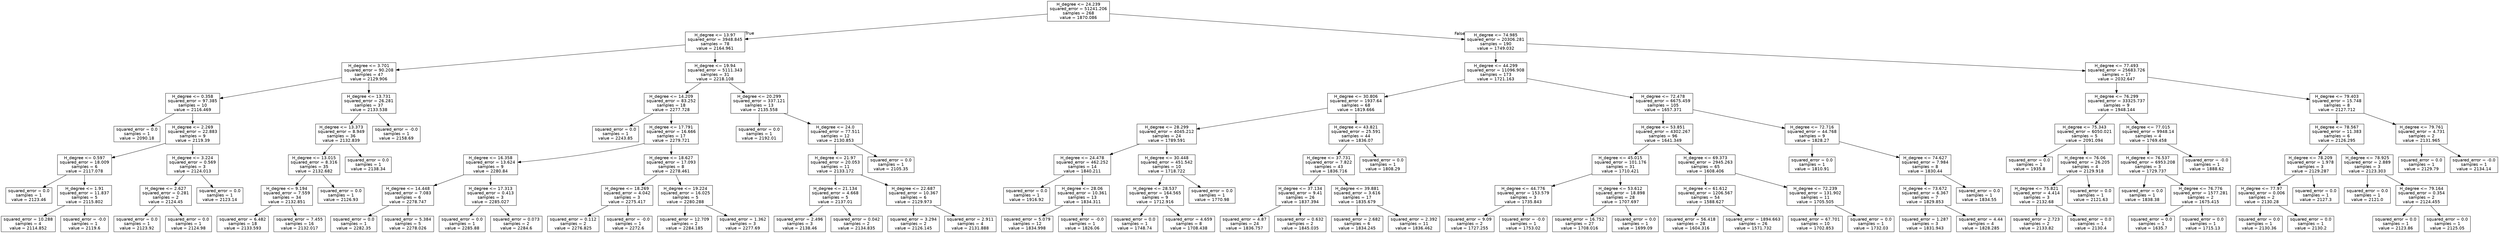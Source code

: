 digraph Tree {
node [shape=box, fontname="helvetica"] ;
edge [fontname="helvetica"] ;
0 [label="H_degree <= 24.239\nsquared_error = 51241.206\nsamples = 268\nvalue = 1870.086"] ;
1 [label="H_degree <= 13.97\nsquared_error = 3948.845\nsamples = 78\nvalue = 2164.961"] ;
0 -> 1 [labeldistance=2.5, labelangle=45, headlabel="True"] ;
2 [label="H_degree <= 3.701\nsquared_error = 90.208\nsamples = 47\nvalue = 2129.906"] ;
1 -> 2 ;
3 [label="H_degree <= 0.358\nsquared_error = 97.385\nsamples = 10\nvalue = 2116.469"] ;
2 -> 3 ;
4 [label="squared_error = 0.0\nsamples = 1\nvalue = 2090.18"] ;
3 -> 4 ;
5 [label="H_degree <= 2.269\nsquared_error = 22.883\nsamples = 9\nvalue = 2119.39"] ;
3 -> 5 ;
6 [label="H_degree <= 0.597\nsquared_error = 18.009\nsamples = 6\nvalue = 2117.078"] ;
5 -> 6 ;
7 [label="squared_error = 0.0\nsamples = 1\nvalue = 2123.46"] ;
6 -> 7 ;
8 [label="H_degree <= 1.91\nsquared_error = 11.837\nsamples = 5\nvalue = 2115.802"] ;
6 -> 8 ;
9 [label="squared_error = 10.288\nsamples = 4\nvalue = 2114.852"] ;
8 -> 9 ;
10 [label="squared_error = -0.0\nsamples = 1\nvalue = 2119.6"] ;
8 -> 10 ;
11 [label="H_degree <= 3.224\nsquared_error = 0.569\nsamples = 3\nvalue = 2124.013"] ;
5 -> 11 ;
12 [label="H_degree <= 2.627\nsquared_error = 0.281\nsamples = 2\nvalue = 2124.45"] ;
11 -> 12 ;
13 [label="squared_error = 0.0\nsamples = 1\nvalue = 2123.92"] ;
12 -> 13 ;
14 [label="squared_error = 0.0\nsamples = 1\nvalue = 2124.98"] ;
12 -> 14 ;
15 [label="squared_error = 0.0\nsamples = 1\nvalue = 2123.14"] ;
11 -> 15 ;
16 [label="H_degree <= 13.731\nsquared_error = 26.281\nsamples = 37\nvalue = 2133.538"] ;
2 -> 16 ;
17 [label="H_degree <= 13.373\nsquared_error = 8.949\nsamples = 36\nvalue = 2132.839"] ;
16 -> 17 ;
18 [label="H_degree <= 13.015\nsquared_error = 8.316\nsamples = 35\nvalue = 2132.682"] ;
17 -> 18 ;
19 [label="H_degree <= 9.194\nsquared_error = 7.559\nsamples = 34\nvalue = 2132.851"] ;
18 -> 19 ;
20 [label="squared_error = 6.482\nsamples = 18\nvalue = 2133.593"] ;
19 -> 20 ;
21 [label="squared_error = 7.455\nsamples = 16\nvalue = 2132.017"] ;
19 -> 21 ;
22 [label="squared_error = 0.0\nsamples = 1\nvalue = 2126.93"] ;
18 -> 22 ;
23 [label="squared_error = 0.0\nsamples = 1\nvalue = 2138.34"] ;
17 -> 23 ;
24 [label="squared_error = -0.0\nsamples = 1\nvalue = 2158.69"] ;
16 -> 24 ;
25 [label="H_degree <= 19.94\nsquared_error = 5111.343\nsamples = 31\nvalue = 2218.108"] ;
1 -> 25 ;
26 [label="H_degree <= 14.209\nsquared_error = 83.252\nsamples = 18\nvalue = 2277.728"] ;
25 -> 26 ;
27 [label="squared_error = 0.0\nsamples = 1\nvalue = 2243.85"] ;
26 -> 27 ;
28 [label="H_degree <= 17.791\nsquared_error = 16.666\nsamples = 17\nvalue = 2279.721"] ;
26 -> 28 ;
29 [label="H_degree <= 16.358\nsquared_error = 13.624\nsamples = 9\nvalue = 2280.84"] ;
28 -> 29 ;
30 [label="H_degree <= 14.448\nsquared_error = 7.083\nsamples = 6\nvalue = 2278.747"] ;
29 -> 30 ;
31 [label="squared_error = 0.0\nsamples = 1\nvalue = 2282.35"] ;
30 -> 31 ;
32 [label="squared_error = 5.384\nsamples = 5\nvalue = 2278.026"] ;
30 -> 32 ;
33 [label="H_degree <= 17.313\nsquared_error = 0.413\nsamples = 3\nvalue = 2285.027"] ;
29 -> 33 ;
34 [label="squared_error = 0.0\nsamples = 1\nvalue = 2285.88"] ;
33 -> 34 ;
35 [label="squared_error = 0.073\nsamples = 2\nvalue = 2284.6"] ;
33 -> 35 ;
36 [label="H_degree <= 18.627\nsquared_error = 17.093\nsamples = 8\nvalue = 2278.461"] ;
28 -> 36 ;
37 [label="H_degree <= 18.269\nsquared_error = 4.042\nsamples = 3\nvalue = 2275.417"] ;
36 -> 37 ;
38 [label="squared_error = 0.112\nsamples = 2\nvalue = 2276.825"] ;
37 -> 38 ;
39 [label="squared_error = -0.0\nsamples = 1\nvalue = 2272.6"] ;
37 -> 39 ;
40 [label="H_degree <= 19.224\nsquared_error = 16.025\nsamples = 5\nvalue = 2280.288"] ;
36 -> 40 ;
41 [label="squared_error = 12.709\nsamples = 2\nvalue = 2284.185"] ;
40 -> 41 ;
42 [label="squared_error = 1.362\nsamples = 3\nvalue = 2277.69"] ;
40 -> 42 ;
43 [label="H_degree <= 20.299\nsquared_error = 337.121\nsamples = 13\nvalue = 2135.558"] ;
25 -> 43 ;
44 [label="squared_error = 0.0\nsamples = 1\nvalue = 2192.01"] ;
43 -> 44 ;
45 [label="H_degree <= 24.0\nsquared_error = 77.511\nsamples = 12\nvalue = 2130.853"] ;
43 -> 45 ;
46 [label="H_degree <= 21.97\nsquared_error = 20.053\nsamples = 11\nvalue = 2133.172"] ;
45 -> 46 ;
47 [label="H_degree <= 21.134\nsquared_error = 4.668\nsamples = 5\nvalue = 2137.01"] ;
46 -> 47 ;
48 [label="squared_error = 2.496\nsamples = 3\nvalue = 2138.46"] ;
47 -> 48 ;
49 [label="squared_error = 0.042\nsamples = 2\nvalue = 2134.835"] ;
47 -> 49 ;
50 [label="H_degree <= 22.687\nsquared_error = 10.367\nsamples = 6\nvalue = 2129.973"] ;
46 -> 50 ;
51 [label="squared_error = 3.294\nsamples = 2\nvalue = 2126.145"] ;
50 -> 51 ;
52 [label="squared_error = 2.911\nsamples = 4\nvalue = 2131.888"] ;
50 -> 52 ;
53 [label="squared_error = 0.0\nsamples = 1\nvalue = 2105.35"] ;
45 -> 53 ;
54 [label="H_degree <= 74.985\nsquared_error = 20306.281\nsamples = 190\nvalue = 1749.032"] ;
0 -> 54 [labeldistance=2.5, labelangle=-45, headlabel="False"] ;
55 [label="H_degree <= 44.299\nsquared_error = 11096.908\nsamples = 173\nvalue = 1721.163"] ;
54 -> 55 ;
56 [label="H_degree <= 30.806\nsquared_error = 1937.64\nsamples = 68\nvalue = 1819.666"] ;
55 -> 56 ;
57 [label="H_degree <= 28.299\nsquared_error = 4045.212\nsamples = 24\nvalue = 1789.591"] ;
56 -> 57 ;
58 [label="H_degree <= 24.478\nsquared_error = 462.252\nsamples = 14\nvalue = 1840.211"] ;
57 -> 58 ;
59 [label="squared_error = 0.0\nsamples = 1\nvalue = 1916.92"] ;
58 -> 59 ;
60 [label="H_degree <= 28.06\nsquared_error = 10.361\nsamples = 13\nvalue = 1834.311"] ;
58 -> 60 ;
61 [label="squared_error = 5.079\nsamples = 12\nvalue = 1834.998"] ;
60 -> 61 ;
62 [label="squared_error = -0.0\nsamples = 1\nvalue = 1826.06"] ;
60 -> 62 ;
63 [label="H_degree <= 30.448\nsquared_error = 451.542\nsamples = 10\nvalue = 1718.722"] ;
57 -> 63 ;
64 [label="H_degree <= 28.537\nsquared_error = 164.565\nsamples = 9\nvalue = 1712.916"] ;
63 -> 64 ;
65 [label="squared_error = 0.0\nsamples = 1\nvalue = 1748.74"] ;
64 -> 65 ;
66 [label="squared_error = 4.659\nsamples = 8\nvalue = 1708.438"] ;
64 -> 66 ;
67 [label="squared_error = 0.0\nsamples = 1\nvalue = 1770.98"] ;
63 -> 67 ;
68 [label="H_degree <= 43.821\nsquared_error = 25.591\nsamples = 44\nvalue = 1836.07"] ;
56 -> 68 ;
69 [label="H_degree <= 37.731\nsquared_error = 7.822\nsamples = 43\nvalue = 1836.716"] ;
68 -> 69 ;
70 [label="H_degree <= 37.134\nsquared_error = 9.41\nsamples = 26\nvalue = 1837.394"] ;
69 -> 70 ;
71 [label="squared_error = 4.87\nsamples = 24\nvalue = 1836.757"] ;
70 -> 71 ;
72 [label="squared_error = 0.632\nsamples = 2\nvalue = 1845.035"] ;
70 -> 72 ;
73 [label="H_degree <= 39.881\nsquared_error = 3.616\nsamples = 17\nvalue = 1835.679"] ;
69 -> 73 ;
74 [label="squared_error = 2.682\nsamples = 6\nvalue = 1834.245"] ;
73 -> 74 ;
75 [label="squared_error = 2.392\nsamples = 11\nvalue = 1836.462"] ;
73 -> 75 ;
76 [label="squared_error = 0.0\nsamples = 1\nvalue = 1808.29"] ;
68 -> 76 ;
77 [label="H_degree <= 72.478\nsquared_error = 6675.459\nsamples = 105\nvalue = 1657.371"] ;
55 -> 77 ;
78 [label="H_degree <= 53.851\nsquared_error = 4302.267\nsamples = 96\nvalue = 1641.349"] ;
77 -> 78 ;
79 [label="H_degree <= 45.015\nsquared_error = 101.176\nsamples = 31\nvalue = 1710.421"] ;
78 -> 79 ;
80 [label="H_degree <= 44.776\nsquared_error = 153.579\nsamples = 3\nvalue = 1735.843"] ;
79 -> 80 ;
81 [label="squared_error = 9.09\nsamples = 2\nvalue = 1727.255"] ;
80 -> 81 ;
82 [label="squared_error = -0.0\nsamples = 1\nvalue = 1753.02"] ;
80 -> 82 ;
83 [label="H_degree <= 53.612\nsquared_error = 18.898\nsamples = 28\nvalue = 1707.697"] ;
79 -> 83 ;
84 [label="squared_error = 16.752\nsamples = 27\nvalue = 1708.016"] ;
83 -> 84 ;
85 [label="squared_error = 0.0\nsamples = 1\nvalue = 1699.09"] ;
83 -> 85 ;
86 [label="H_degree <= 69.373\nsquared_error = 2945.263\nsamples = 65\nvalue = 1608.406"] ;
78 -> 86 ;
87 [label="H_degree <= 61.612\nsquared_error = 1206.567\nsamples = 54\nvalue = 1588.627"] ;
86 -> 87 ;
88 [label="squared_error = 56.418\nsamples = 28\nvalue = 1604.316"] ;
87 -> 88 ;
89 [label="squared_error = 1894.663\nsamples = 26\nvalue = 1571.732"] ;
87 -> 89 ;
90 [label="H_degree <= 72.239\nsquared_error = 131.902\nsamples = 11\nvalue = 1705.505"] ;
86 -> 90 ;
91 [label="squared_error = 67.701\nsamples = 10\nvalue = 1702.853"] ;
90 -> 91 ;
92 [label="squared_error = 0.0\nsamples = 1\nvalue = 1732.03"] ;
90 -> 92 ;
93 [label="H_degree <= 72.716\nsquared_error = 44.768\nsamples = 9\nvalue = 1828.27"] ;
77 -> 93 ;
94 [label="squared_error = 0.0\nsamples = 1\nvalue = 1810.91"] ;
93 -> 94 ;
95 [label="H_degree <= 74.627\nsquared_error = 7.984\nsamples = 8\nvalue = 1830.44"] ;
93 -> 95 ;
96 [label="H_degree <= 73.672\nsquared_error = 6.367\nsamples = 7\nvalue = 1829.853"] ;
95 -> 96 ;
97 [label="squared_error = 1.287\nsamples = 3\nvalue = 1831.943"] ;
96 -> 97 ;
98 [label="squared_error = 4.44\nsamples = 4\nvalue = 1828.285"] ;
96 -> 98 ;
99 [label="squared_error = 0.0\nsamples = 1\nvalue = 1834.55"] ;
95 -> 99 ;
100 [label="H_degree <= 77.493\nsquared_error = 25683.726\nsamples = 17\nvalue = 2032.647"] ;
54 -> 100 ;
101 [label="H_degree <= 76.299\nsquared_error = 33325.737\nsamples = 9\nvalue = 1948.144"] ;
100 -> 101 ;
102 [label="H_degree <= 75.343\nsquared_error = 6050.021\nsamples = 5\nvalue = 2091.094"] ;
101 -> 102 ;
103 [label="squared_error = 0.0\nsamples = 1\nvalue = 1935.8"] ;
102 -> 103 ;
104 [label="H_degree <= 76.06\nsquared_error = 26.205\nsamples = 4\nvalue = 2129.918"] ;
102 -> 104 ;
105 [label="H_degree <= 75.821\nsquared_error = 4.414\nsamples = 3\nvalue = 2132.68"] ;
104 -> 105 ;
106 [label="squared_error = 2.723\nsamples = 2\nvalue = 2133.82"] ;
105 -> 106 ;
107 [label="squared_error = 0.0\nsamples = 1\nvalue = 2130.4"] ;
105 -> 107 ;
108 [label="squared_error = 0.0\nsamples = 1\nvalue = 2121.63"] ;
104 -> 108 ;
109 [label="H_degree <= 77.015\nsquared_error = 9948.14\nsamples = 4\nvalue = 1769.458"] ;
101 -> 109 ;
110 [label="H_degree <= 76.537\nsquared_error = 6953.208\nsamples = 3\nvalue = 1729.737"] ;
109 -> 110 ;
111 [label="squared_error = 0.0\nsamples = 1\nvalue = 1838.38"] ;
110 -> 111 ;
112 [label="H_degree <= 76.776\nsquared_error = 1577.281\nsamples = 2\nvalue = 1675.415"] ;
110 -> 112 ;
113 [label="squared_error = 0.0\nsamples = 1\nvalue = 1635.7"] ;
112 -> 113 ;
114 [label="squared_error = 0.0\nsamples = 1\nvalue = 1715.13"] ;
112 -> 114 ;
115 [label="squared_error = -0.0\nsamples = 1\nvalue = 1888.62"] ;
109 -> 115 ;
116 [label="H_degree <= 79.403\nsquared_error = 15.748\nsamples = 8\nvalue = 2127.712"] ;
100 -> 116 ;
117 [label="H_degree <= 78.567\nsquared_error = 11.383\nsamples = 6\nvalue = 2126.295"] ;
116 -> 117 ;
118 [label="H_degree <= 78.209\nsquared_error = 1.978\nsamples = 3\nvalue = 2129.287"] ;
117 -> 118 ;
119 [label="H_degree <= 77.97\nsquared_error = 0.006\nsamples = 2\nvalue = 2130.28"] ;
118 -> 119 ;
120 [label="squared_error = 0.0\nsamples = 1\nvalue = 2130.36"] ;
119 -> 120 ;
121 [label="squared_error = 0.0\nsamples = 1\nvalue = 2130.2"] ;
119 -> 121 ;
122 [label="squared_error = 0.0\nsamples = 1\nvalue = 2127.3"] ;
118 -> 122 ;
123 [label="H_degree <= 78.925\nsquared_error = 2.889\nsamples = 3\nvalue = 2123.303"] ;
117 -> 123 ;
124 [label="squared_error = 0.0\nsamples = 1\nvalue = 2121.0"] ;
123 -> 124 ;
125 [label="H_degree <= 79.164\nsquared_error = 0.354\nsamples = 2\nvalue = 2124.455"] ;
123 -> 125 ;
126 [label="squared_error = 0.0\nsamples = 1\nvalue = 2123.86"] ;
125 -> 126 ;
127 [label="squared_error = 0.0\nsamples = 1\nvalue = 2125.05"] ;
125 -> 127 ;
128 [label="H_degree <= 79.761\nsquared_error = 4.731\nsamples = 2\nvalue = 2131.965"] ;
116 -> 128 ;
129 [label="squared_error = 0.0\nsamples = 1\nvalue = 2129.79"] ;
128 -> 129 ;
130 [label="squared_error = -0.0\nsamples = 1\nvalue = 2134.14"] ;
128 -> 130 ;
}